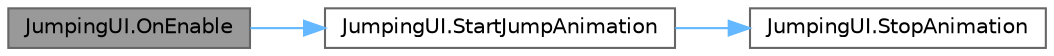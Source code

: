 digraph "JumpingUI.OnEnable"
{
 // LATEX_PDF_SIZE
  bgcolor="transparent";
  edge [fontname=Helvetica,fontsize=10,labelfontname=Helvetica,labelfontsize=10];
  node [fontname=Helvetica,fontsize=10,shape=box,height=0.2,width=0.4];
  rankdir="LR";
  Node1 [id="Node000001",label="JumpingUI.OnEnable",height=0.2,width=0.4,color="gray40", fillcolor="grey60", style="filled", fontcolor="black",tooltip=" "];
  Node1 -> Node2 [id="edge1_Node000001_Node000002",color="steelblue1",style="solid",tooltip=" "];
  Node2 [id="Node000002",label="JumpingUI.StartJumpAnimation",height=0.2,width=0.4,color="grey40", fillcolor="white", style="filled",URL="$class_jumping_u_i.html#ac52207c6a2e55d7171e952ce9867b433",tooltip=" "];
  Node2 -> Node3 [id="edge2_Node000002_Node000003",color="steelblue1",style="solid",tooltip=" "];
  Node3 [id="Node000003",label="JumpingUI.StopAnimation",height=0.2,width=0.4,color="grey40", fillcolor="white", style="filled",URL="$class_jumping_u_i.html#a879316e21e124350175f8b10cfda3bc1",tooltip=" "];
}
